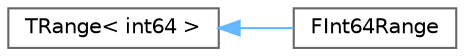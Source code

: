 digraph "Graphical Class Hierarchy"
{
 // INTERACTIVE_SVG=YES
 // LATEX_PDF_SIZE
  bgcolor="transparent";
  edge [fontname=Helvetica,fontsize=10,labelfontname=Helvetica,labelfontsize=10];
  node [fontname=Helvetica,fontsize=10,shape=box,height=0.2,width=0.4];
  rankdir="LR";
  Node0 [id="Node000000",label="TRange\< int64 \>",height=0.2,width=0.4,color="grey40", fillcolor="white", style="filled",URL="$d0/d01/classTRange.html",tooltip=" "];
  Node0 -> Node1 [id="edge8367_Node000000_Node000001",dir="back",color="steelblue1",style="solid",tooltip=" "];
  Node1 [id="Node000001",label="FInt64Range",height=0.2,width=0.4,color="grey40", fillcolor="white", style="filled",URL="$d0/d84/structFInt64Range.html",tooltip=" "];
}
